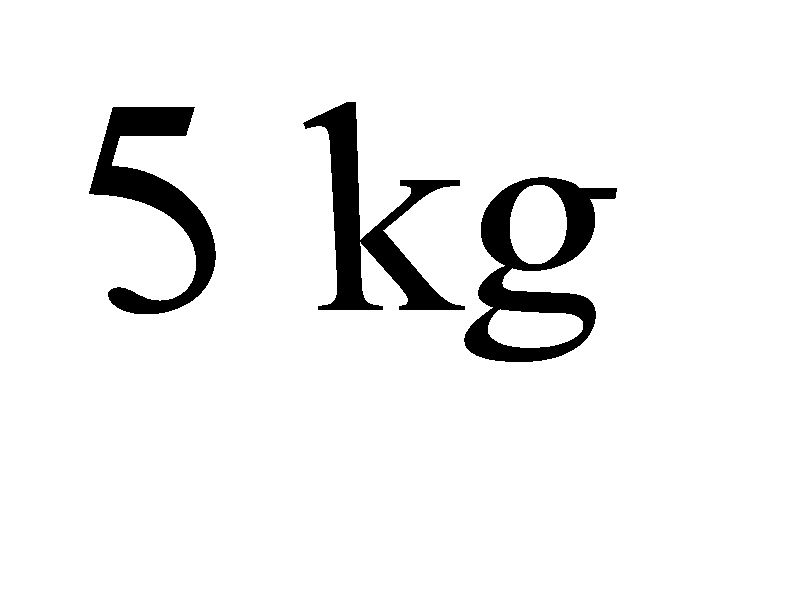 #include "colors.inc"
    background{
        White
    }
    
    camera {
    
        location <0,2,-4>
        look_at <0,0,0>
    }
    
    light_source { 
        <10, 20, -10> 
        color White 
    }
 
   
    text {
        ttf "timrom.ttf" "5 kg" 0, 0
            pigment {
                 Black 
            }
    finish { 
        reflection .25 
        specular 1 
    } 
    
     scale 2
     translate<-2,0.07,-0.3>
}
  
  
  
  
 